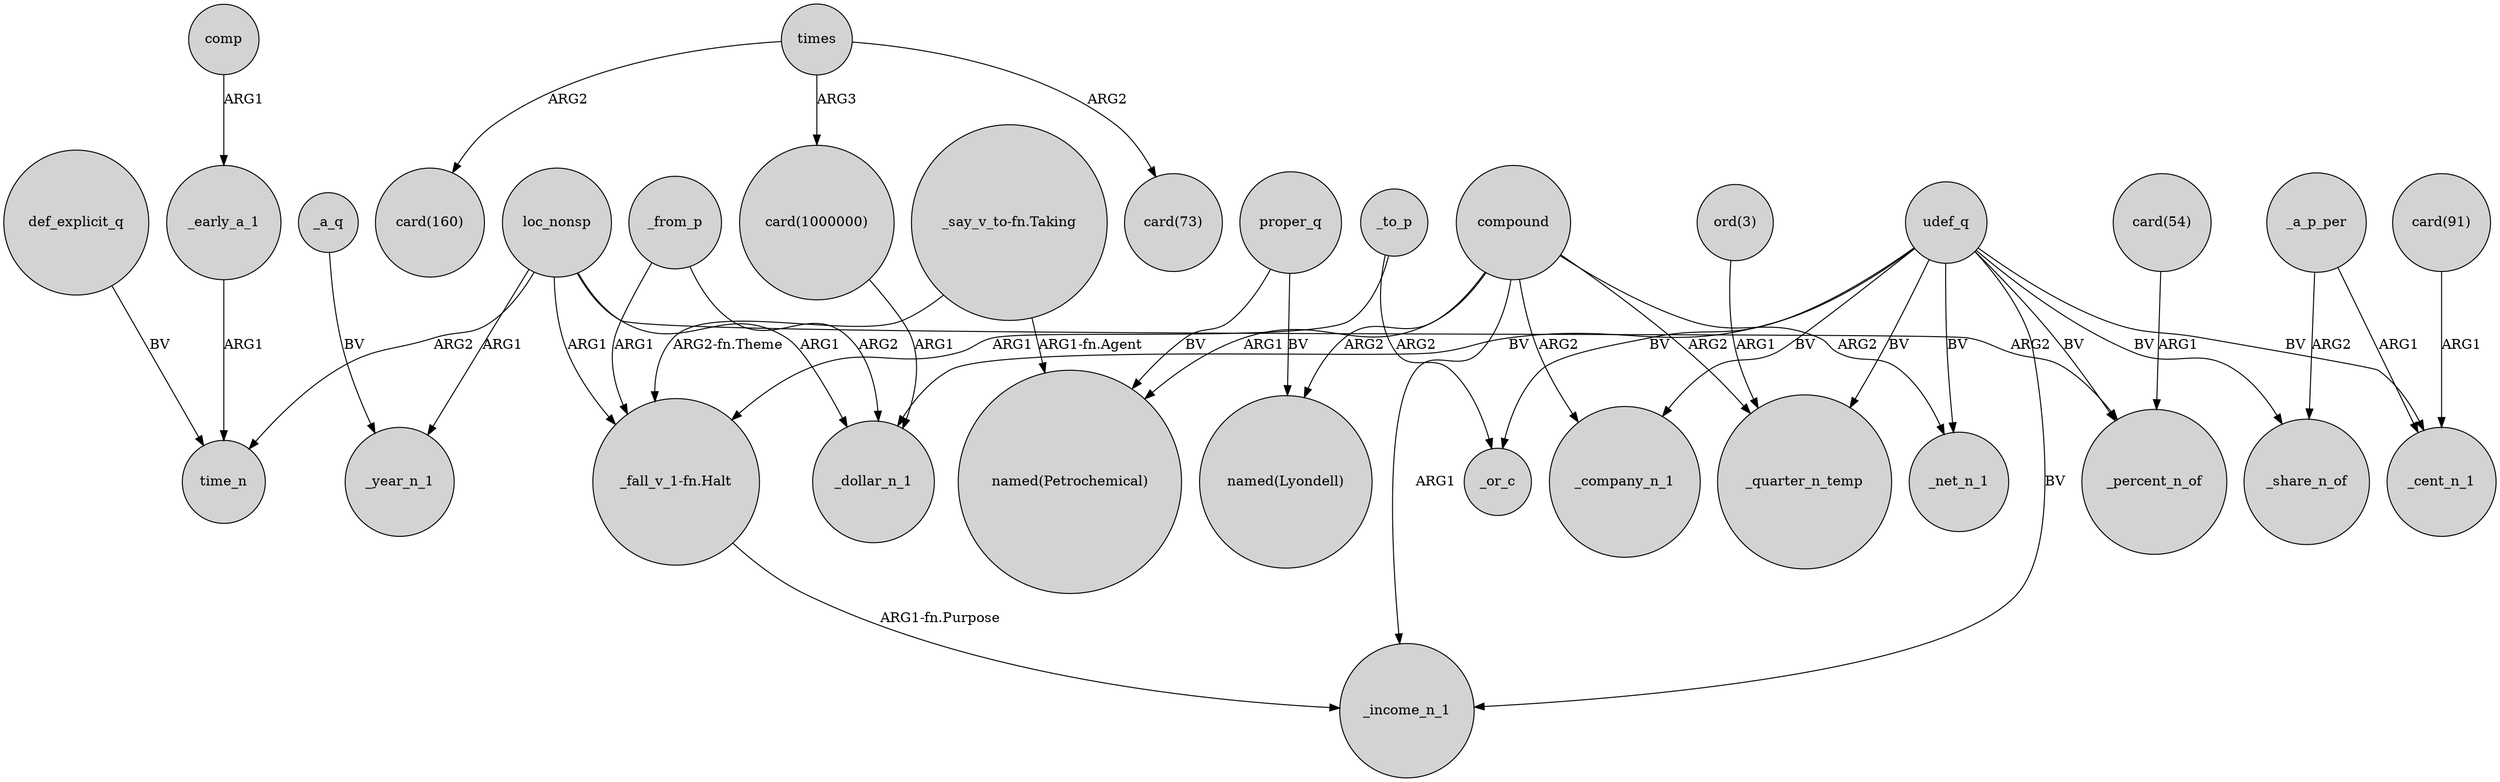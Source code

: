 digraph {
	node [shape=circle style=filled]
	_early_a_1 -> time_n [label=ARG1]
	_to_p -> _or_c [label=ARG2]
	loc_nonsp -> _dollar_n_1 [label=ARG1]
	compound -> "named(Lyondell)" [label=ARG2]
	"_say_v_to-fn.Taking" -> "_fall_v_1-fn.Halt" [label="ARG2-fn.Theme"]
	compound -> _net_n_1 [label=ARG2]
	"ord(3)" -> _quarter_n_temp [label=ARG1]
	"card(91)" -> _cent_n_1 [label=ARG1]
	"card(54)" -> _percent_n_of [label=ARG1]
	times -> "card(160)" [label=ARG2]
	compound -> _company_n_1 [label=ARG2]
	_a_p_per -> _cent_n_1 [label=ARG1]
	udef_q -> _company_n_1 [label=BV]
	udef_q -> _income_n_1 [label=BV]
	loc_nonsp -> _year_n_1 [label=ARG1]
	_from_p -> _dollar_n_1 [label=ARG2]
	times -> "card(1000000)" [label=ARG3]
	proper_q -> "named(Petrochemical)" [label=BV]
	comp -> _early_a_1 [label=ARG1]
	compound -> "named(Petrochemical)" [label=ARG1]
	proper_q -> "named(Lyondell)" [label=BV]
	_a_q -> _year_n_1 [label=BV]
	udef_q -> _cent_n_1 [label=BV]
	udef_q -> _or_c [label=BV]
	loc_nonsp -> "_fall_v_1-fn.Halt" [label=ARG1]
	compound -> _income_n_1 [label=ARG1]
	compound -> _quarter_n_temp [label=ARG2]
	_a_p_per -> _share_n_of [label=ARG2]
	udef_q -> _percent_n_of [label=BV]
	udef_q -> _share_n_of [label=BV]
	udef_q -> _net_n_1 [label=BV]
	times -> "card(73)" [label=ARG2]
	udef_q -> _dollar_n_1 [label=BV]
	_from_p -> "_fall_v_1-fn.Halt" [label=ARG1]
	"card(1000000)" -> _dollar_n_1 [label=ARG1]
	udef_q -> _quarter_n_temp [label=BV]
	"_say_v_to-fn.Taking" -> "named(Petrochemical)" [label="ARG1-fn.Agent"]
	def_explicit_q -> time_n [label=BV]
	loc_nonsp -> time_n [label=ARG2]
	_to_p -> "_fall_v_1-fn.Halt" [label=ARG1]
	"_fall_v_1-fn.Halt" -> _income_n_1 [label="ARG1-fn.Purpose"]
	loc_nonsp -> _percent_n_of [label=ARG2]
}
